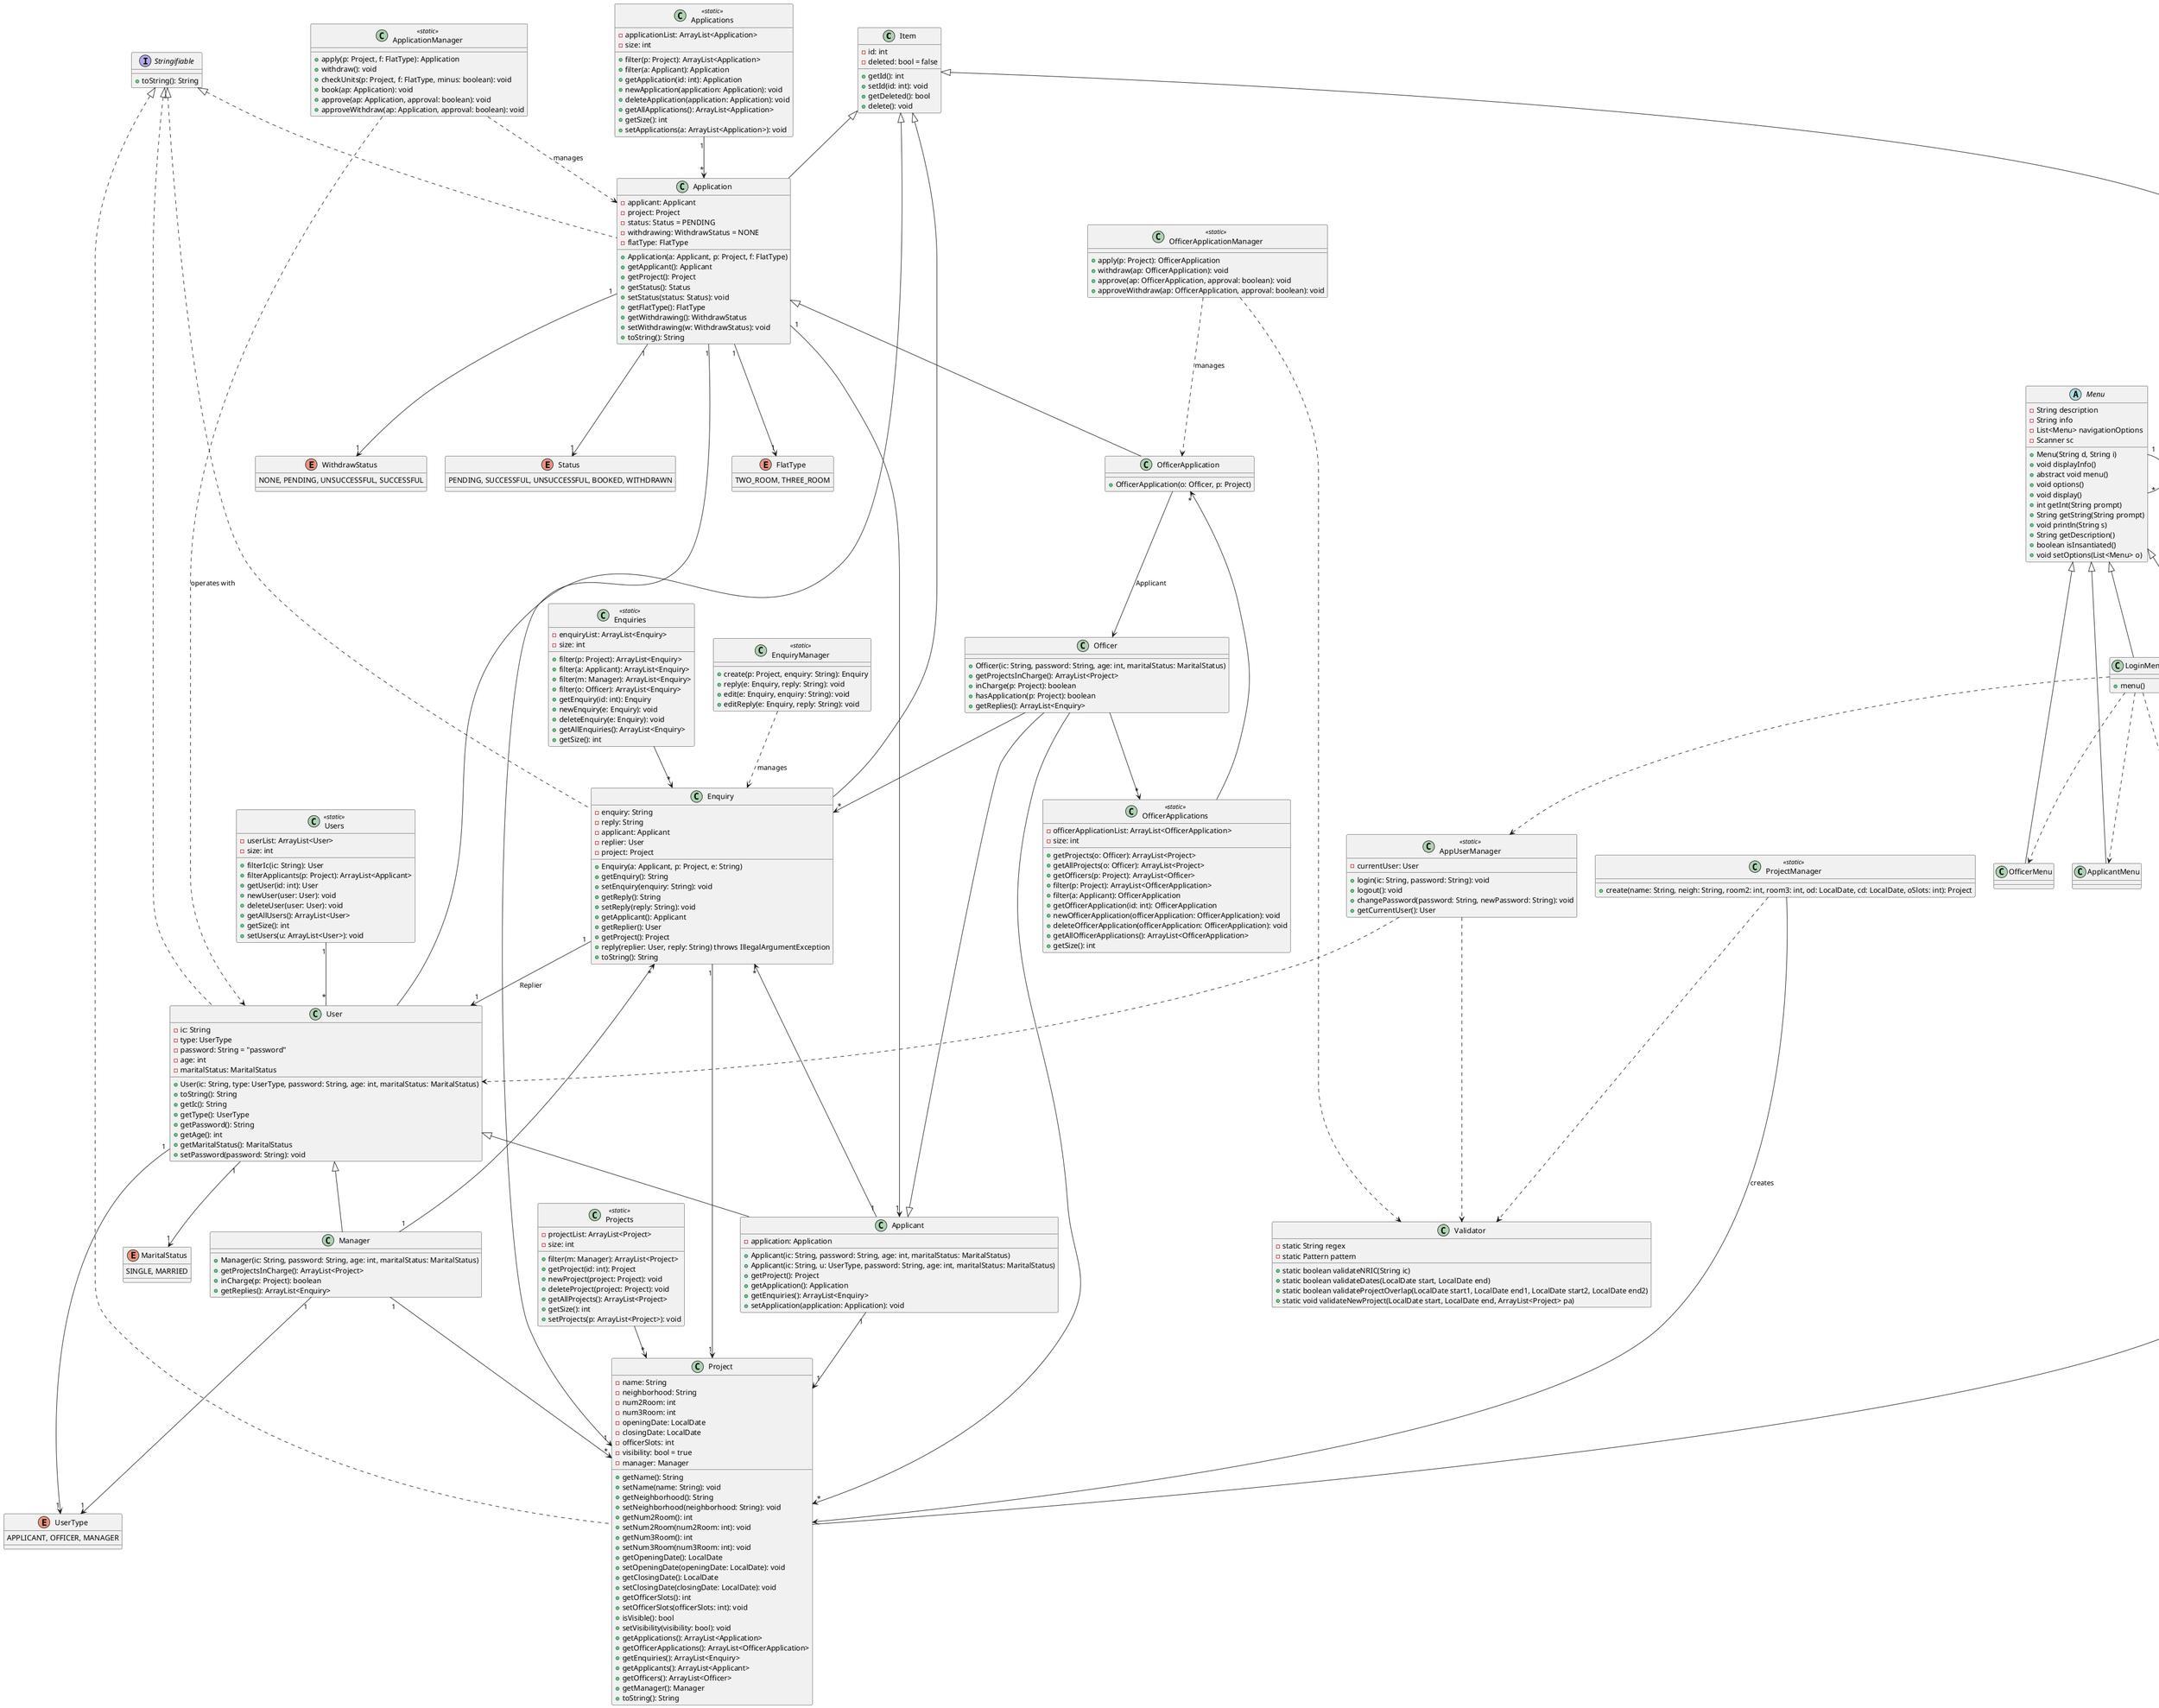 @startuml EntityClassDiagram

'---ITEMS---
class Item {
    - id: int
    - deleted: bool = false
    + getId(): int
    + setId(id: int): void
    + getDeleted(): bool
    + delete(): void
}

interface Stringifiable {
    + toString(): String
}
class Project extends Item implements Stringifiable {
    - name: String
    - neighborhood: String
    - num2Room: int
    - num3Room: int
    - openingDate: LocalDate
    - closingDate: LocalDate
    - officerSlots: int
    - visibility: bool = true
    - manager: Manager
    
    + getName(): String
    + setName(name: String): void
    + getNeighborhood(): String
    + setNeighborhood(neighborhood: String): void
    + getNum2Room(): int
    + setNum2Room(num2Room: int): void
    + getNum3Room(): int
    + setNum3Room(num3Room: int): void
    + getOpeningDate(): LocalDate
    + setOpeningDate(openingDate: LocalDate): void
    + getClosingDate(): LocalDate
    + setClosingDate(closingDate: LocalDate): void
    + getOfficerSlots(): int
    + setOfficerSlots(officerSlots: int): void
    + isVisible(): bool
    + setVisibility(visibility: bool): void
    + getApplications(): ArrayList<Application>
    + getOfficerApplications(): ArrayList<OfficerApplication>
    + getEnquiries(): ArrayList<Enquiry>
    + getApplicants(): ArrayList<Applicant>
    + getOfficers(): ArrayList<Officer>
    + getManager(): Manager
    + toString(): String
}

class Application extends Item implements Stringifiable {
    - applicant: Applicant
    - project: Project
    - status: Status = PENDING
    - withdrawing: WithdrawStatus = NONE
    - flatType: FlatType

    + Application(a: Applicant, p: Project, f: FlatType)
    + getApplicant(): Applicant
    + getProject(): Project
    + getStatus(): Status
    + setStatus(status: Status): void
    + getFlatType(): FlatType
    + getWithdrawing(): WithdrawStatus
    + setWithdrawing(w: WithdrawStatus): void
    + toString(): String
}

enum Status {
    PENDING, SUCCESSFUL, UNSUCCESSFUL, BOOKED, WITHDRAWN
}

enum FlatType {
    TWO_ROOM, THREE_ROOM
}

enum WithdrawStatus {
    NONE, PENDING, UNSUCCESSFUL, SUCCESSFUL
}


class OfficerApplication extends Application {
    + OfficerApplication(o: Officer, p: Project)
}

class Enquiry extends Item implements Stringifiable {
    - enquiry: String
    - reply: String
    - applicant: Applicant
    - replier: User
    - project: Project

    + Enquiry(a: Applicant, p: Project, e: String)
    + getEnquiry(): String
    + setEnquiry(enquiry: String): void
    + getReply(): String
    + setReply(reply: String): void
    + getApplicant(): Applicant
    + getReplier(): User
    + getProject(): Project
    + reply(replier: User, reply: String) throws IllegalArgumentException
    + toString(): String
}


'---USERS---
class User extends Item implements Stringifiable {
    - ic: String
    - type: UserType
    - password: String = "password"
    - age: int
    - maritalStatus: MaritalStatus

    + User(ic: String, type: UserType, password: String, age: int, maritalStatus: MaritalStatus)
    + toString(): String
    + getIc(): String
    + getType(): UserType
    + getPassword(): String
    + getAge(): int
    + getMaritalStatus(): MaritalStatus
    + setPassword(password: String): void
}

enum UserType {
    APPLICANT, OFFICER, MANAGER
}

enum MaritalStatus {
    SINGLE, MARRIED
}


class Applicant extends User {
    - application: Application

    + Applicant(ic: String, password: String, age: int, maritalStatus: MaritalStatus)
    + Applicant(ic: String, u: UserType, password: String, age: int, maritalStatus: MaritalStatus)
    + getProject(): Project
    + getApplication(): Application
    + getEnquiries(): ArrayList<Enquiry>
    + setApplication(application: Application): void
}


class Officer extends Applicant {
    + Officer(ic: String, password: String, age: int, maritalStatus: MaritalStatus)
    + getProjectsInCharge(): ArrayList<Project>
    + inCharge(p: Project): boolean
    + hasApplication(p: Project): boolean
    + getReplies(): ArrayList<Enquiry>
}

class Manager extends User {
    + Manager(ic: String, password: String, age: int, maritalStatus: MaritalStatus)
    + getProjectsInCharge(): ArrayList<Project>
    + inCharge(p: Project): boolean
    + getReplies(): ArrayList<Enquiry>
}

'---ARRAYS---

class Users <<static>>{
    - userList: ArrayList<User>
    - size: int
    + filterIc(ic: String): User
    + filterApplicants(p: Project): ArrayList<Applicant>
    + getUser(id: int): User
    + newUser(user: User): void
    + deleteUser(user: User): void
    + getAllUsers(): ArrayList<User>
    + getSize(): int
    + setUsers(u: ArrayList<User>): void
}


class Projects <<static>> {
    - projectList: ArrayList<Project>
    - size: int
    + filter(m: Manager): ArrayList<Project>
    + getProject(id: int): Project
    + newProject(project: Project): void
    + deleteProject(project: Project): void
    + getAllProjects(): ArrayList<Project>
    + getSize(): int
    + setProjects(p: ArrayList<Project>): void
}


class Applications <<static>> {
    - applicationList: ArrayList<Application>
    - size: int
    + filter(p: Project): ArrayList<Application>
    + filter(a: Applicant): Application
    + getApplication(id: int): Application
    + newApplication(application: Application): void
    + deleteApplication(application: Application): void
    + getAllApplications(): ArrayList<Application>
    + getSize(): int
    + setApplications(a: ArrayList<Application>): void
}


class OfficerApplications <<static>> {
    - officerApplicationList: ArrayList<OfficerApplication>
    - size: int
    + getProjects(o: Officer): ArrayList<Project>
    + getAllProjects(o: Officer): ArrayList<Project>
    + getOfficers(p: Project): ArrayList<Officer>
    + filter(p: Project): ArrayList<OfficerApplication>
    + filter(a: Applicant): OfficerApplication
    + getOfficerApplication(id: int): OfficerApplication
    + newOfficerApplication(officerApplication: OfficerApplication): void
    + deleteOfficerApplication(officerApplication: OfficerApplication): void
    + getAllOfficerApplications(): ArrayList<OfficerApplication>
    + getSize(): int
}


class Enquiries <<static>>{
    - enquiryList: ArrayList<Enquiry>
    - size: int
    + filter(p: Project): ArrayList<Enquiry>
    + filter(a: Applicant): ArrayList<Enquiry>
    + filter(m: Manager): ArrayList<Enquiry>
    + filter(o: Officer): ArrayList<Enquiry>
    + getEnquiry(id: int): Enquiry
    + newEnquiry(e: Enquiry): void
    + deleteEnquiry(e: Enquiry): void
    + getAllEnquiries(): ArrayList<Enquiry>
    + getSize(): int
}


'---MANAGERS---

class ApplicationManager <<static>> {
    +apply(p: Project, f: FlatType): Application
    +withdraw(): void
    +checkUnits(p: Project, f: FlatType, minus: boolean): void
    +book(ap: Application): void
    +approve(ap: Application, approval: boolean): void
    +approveWithdraw(ap: Application, approval: boolean): void
}


class ProjectManager <<static>> {
    + create(name: String, neigh: String, room2: int, room3: int, od: LocalDate, cd: LocalDate, oSlots: int): Project
}


class EnquiryManager <<static>> {
    + create(p: Project, enquiry: String): Enquiry
    + reply(e: Enquiry, reply: String): void
    + edit(e: Enquiry, enquiry: String): void
    + editReply(e: Enquiry, reply: String): void
}


class AppUserManager <<static>> {
    - currentUser: User
    + login(ic: String, password: String): void
    + logout(): void
    + changePassword(password: String, newPassword: String): void
    + getCurrentUser(): User
}


class OfficerApplicationManager <<static>> {
    +apply(p: Project): OfficerApplication
    +withdraw(ap: OfficerApplication): void
    +approve(ap: OfficerApplication, approval: boolean): void
    +approveWithdraw(ap: OfficerApplication, approval: boolean): void
}


class Validator {
    - static String regex
    - static Pattern pattern
    + static boolean validateNRIC(String ic)
    + static boolean validateDates(LocalDate start, LocalDate end)
    + static boolean validateProjectOverlap(LocalDate start1, LocalDate end1, LocalDate start2, LocalDate end2)
    + static void validateNewProject(LocalDate start, LocalDate end, ArrayList<Project> pa)
}


'---GUI--- 
abstract class Menu {
    - String description
    - String info
    - List<Menu> navigationOptions
    - Scanner sc
    + Menu(String d, String i)
    + void displayInfo()
    + abstract void menu()
    + void options()
    + void display()
    + int getInt(String prompt)
    + String getString(String prompt)
    + void println(String s)
    + String getDescription()
    + boolean isInsantiated()
    + void setOptions(List<Menu> o)
}


class ApplicantMenu extends Menu
class ManagerMenu extends Menu
class OfficerMenu extends Menu
class LoginMenu extends Menu {
    +menu()
    'after login, we call one of the 3 menus based on the  enum 
}

' Item relations
Application "1" --> "1" Applicant
Application "1" --> "1" Project
Application "1" --> "1" Status
Application "1" --> "1" FlatType
Application "1" --> "1" WithdrawStatus
Enquiry "1" --> "1" User : Replier
Enquiry "1" --> "1" Project
Applicant "1" --> "1" Project
Applicant "1" --> "*" Enquiry
Officer --> "*" Project
Officer --> "*" Enquiry
Officer --> "*" OfficerApplications
OfficerApplication --> Officer : "Applicant"
Manager "1" --> "*" Project
Manager "1" --> "*" Enquiry
Manager "1" --> "1" UserType
User "1" --> "1" UserType
User "1" --> "1" MaritalStatus

'Array relations
Users "1" -- "*" User
'Users ..> Project : filter by
Projects --> "*" Project
'Projects ..> Manager : "filter by"
Applications "1" --> "*" Application
'Applications ..> Project : "filter by"
'Applications ..> Applicant : "filter by"
OfficerApplications --> "*" OfficerApplication
'OfficerApplications ..> Project : "filter by"
'OfficerApplications ..> Officer : "filter by" 
Enquiries --> "*" Enquiry 
'Enquiries ..> Project : "filter by"
'Enquiries ..> User : "filter by"

'Manager relations
'ApplicationManager ..> Project : "apply for"
ApplicationManager ..> Application : "manages"
'ApplicationManager ..> Officer : "operates with"
'ApplicationManager ..> Manager : "operates with"
'ApplicationManager ..> Applicant : "operates with"
ApplicationManager ..> User : "operates with"
'ApplicationManager ..> FlatType : "uses"
'ApplicationManager ..> Status : "uses"
'ApplicationManager ..> WithdrawStatus : "uses"
'ApplicationManager ..> AppUserManager
EnquiryManager ..> Enquiry : "manages"
'EnquiryManager ..> Project : "works with"
'EnquiryManager ..> User : "authorizes"
'EnquiryManager ..> Officer : "checks role"
'EnquiryManager ..> Manager : "checks role"
'EnquiryManager ..> AppUserManager
'OfficerApplicationManager ..> Project : "apply for"
OfficerApplicationManager ..> OfficerApplication : "manages"
'OfficerApplicationManager ..> Officer : "operates with"
'OfficerApplicationManager ..> Manager : "operates with"
'OfficerApplicationManager ..> Status : "uses"
'OfficerApplicationManager ..> WithdrawStatus : "uses"
OfficerApplicationManager ...> Validator
'OfficerApplicationManager ..> AppUserManager
ProjectManager --> Project : "creates"
'ProjectManager ..> Manager : "accesses current manager"
ProjectManager ...> Validator
'ProjectManager ..> AppUserManager
AppUserManager ..> User
AppUserManager ...> Validator

' Menu relations
Menu "1"-- "*" Menu : "navigationOptions"
LoginMenu ..> AppUserManager
LoginMenu ..> ApplicantMenu
LoginMenu ..> OfficerMenu
LoginMenu ..> ManagerMenu


together {
    class Project
    class Projects
    class ProjectManager
}
together {
    class OfficerApplication
    class OfficerApplications
    class OfficerApplicationManager
}
together {
    class Application
    class Applications
    class ApplicationManager
}
together {
    class Enquiry
    class Enquiries
    class EnquiryManager
}
together {
    class User
    class Applicant
    class Officer
    class Manager
}
together {
    class Item
    interface Stringifiable
}

@enduml